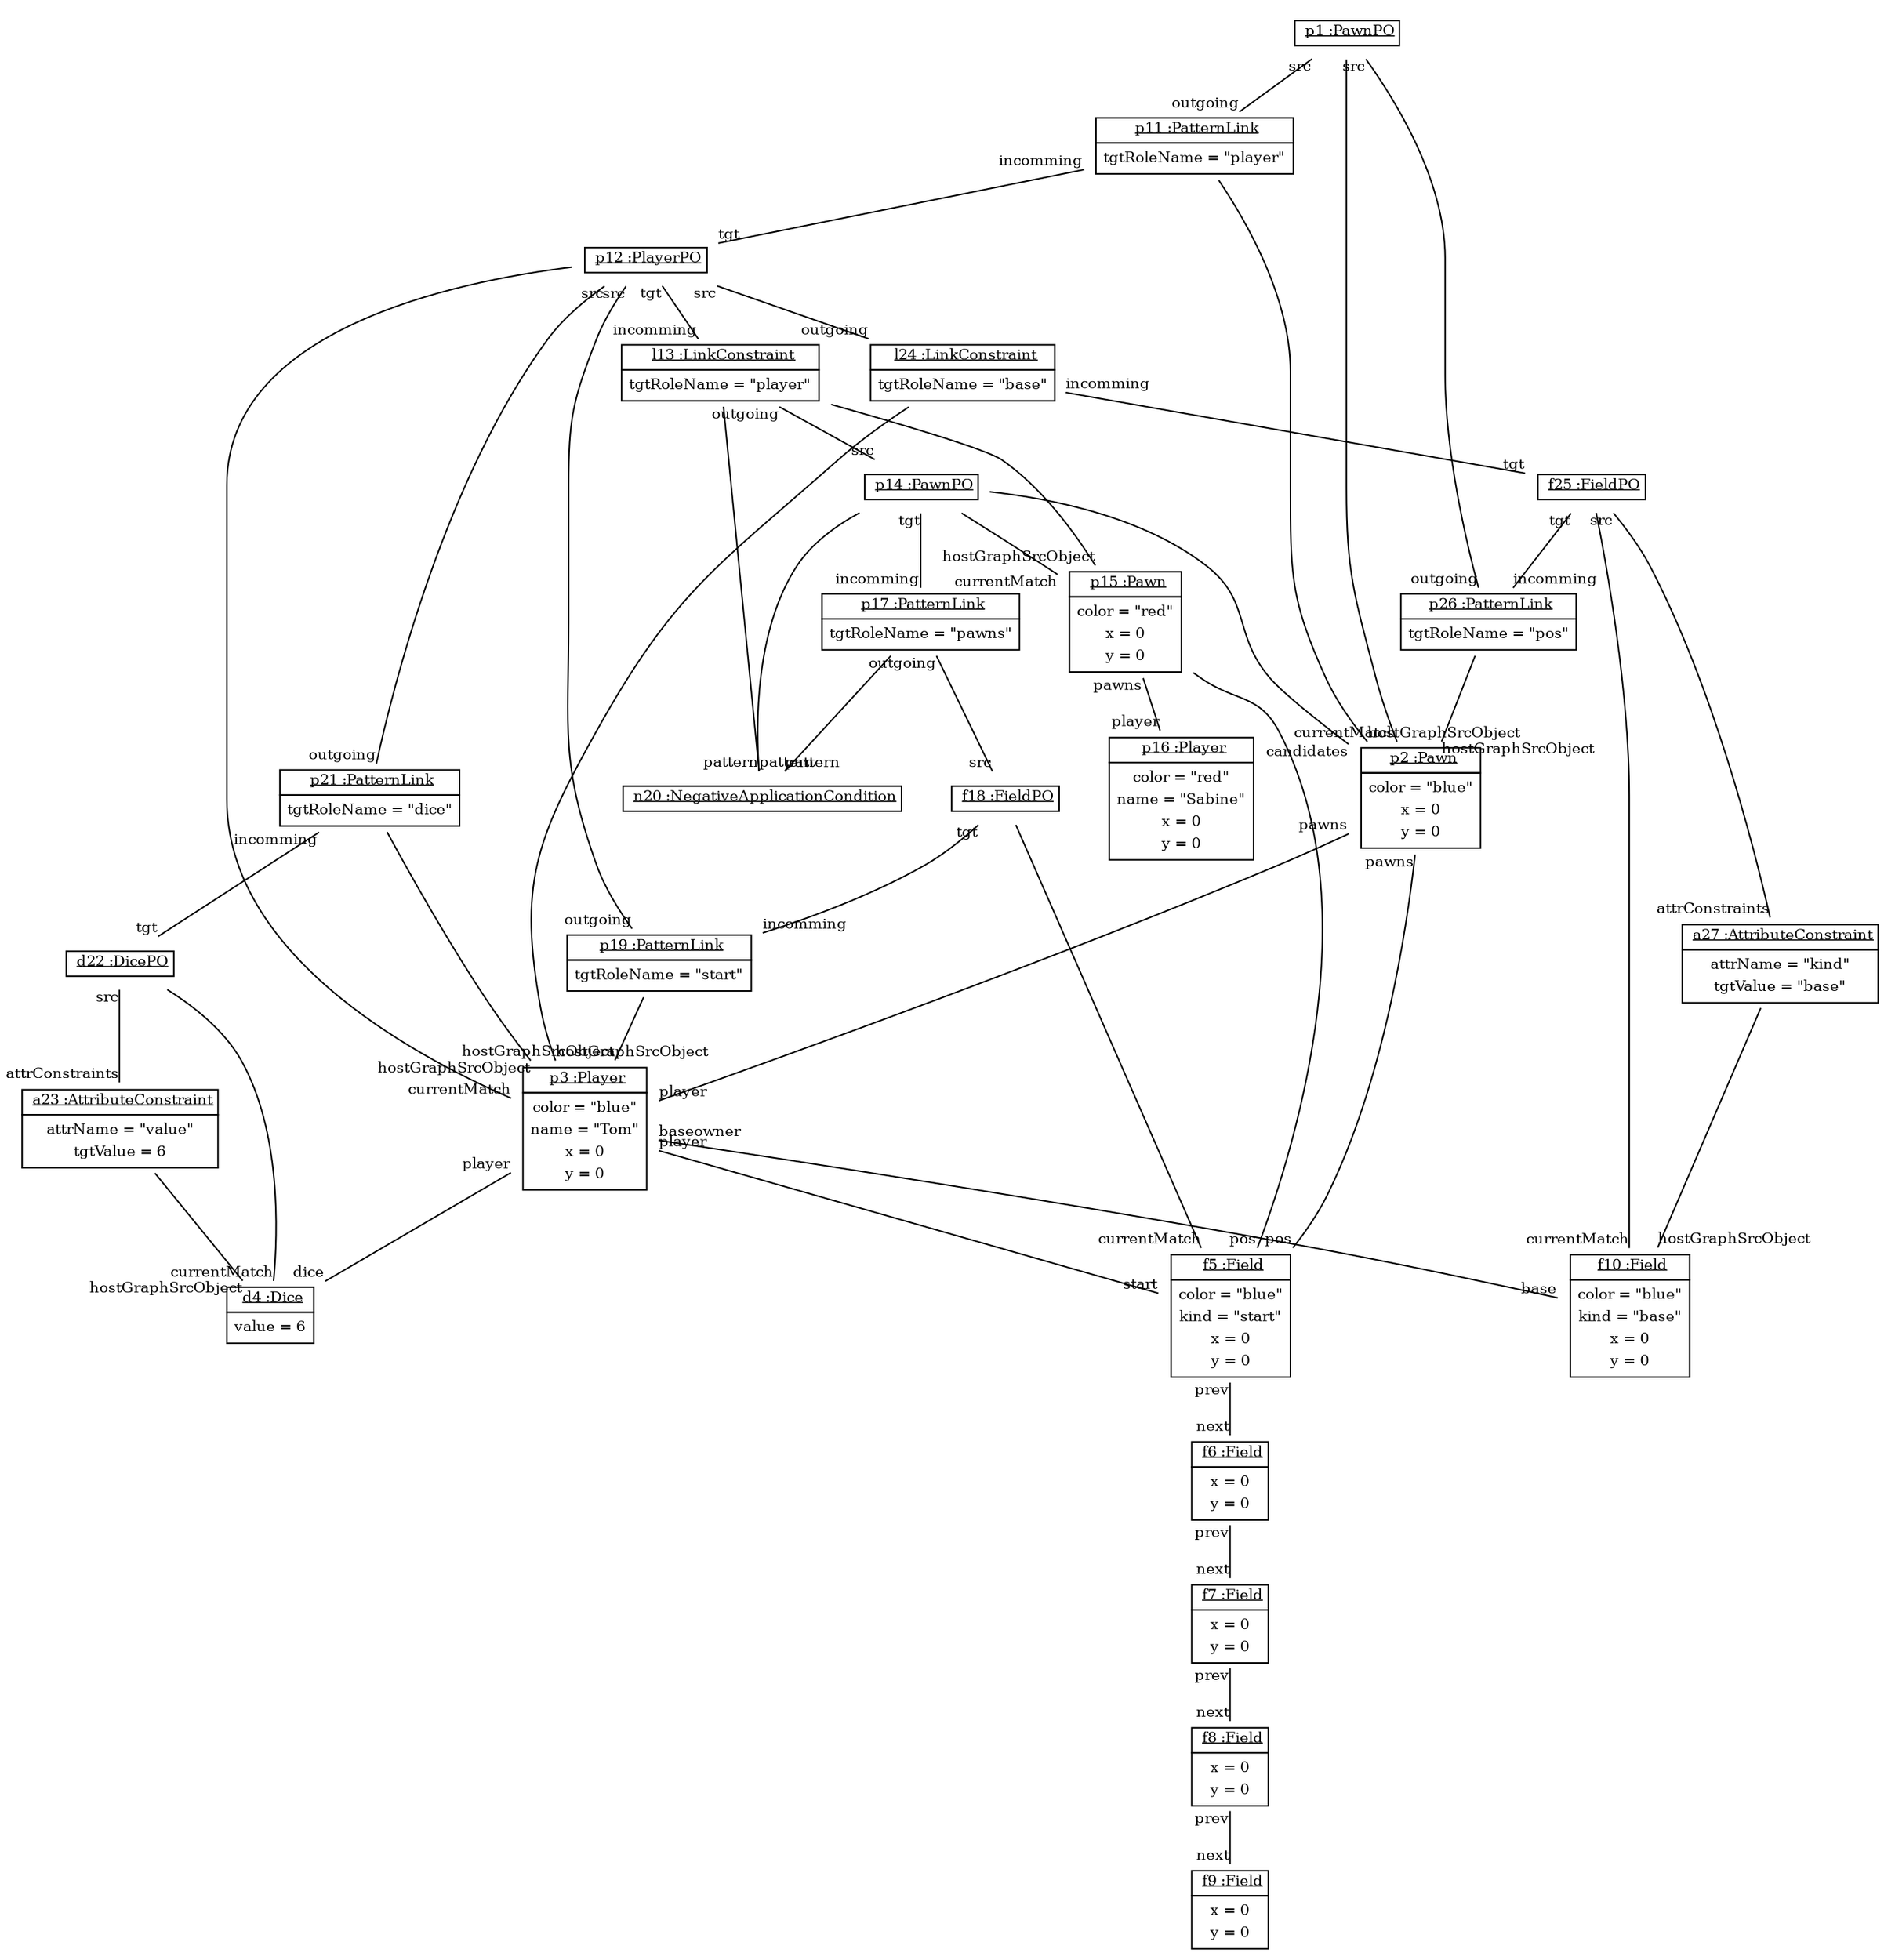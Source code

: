 graph ObjectDiagram {
   node [shape = none, fontsize = 10];
   edge [fontsize = 10];

p1 [label=<<table border='0' cellborder='1' cellspacing='0'> <tr> <td> <u>p1 :PawnPO</u></td></tr></table>>];
p2 [label=<<table border='0' cellborder='1' cellspacing='0'> <tr> <td> <u>p2 :Pawn</u></td></tr><tr><td><table border='0' cellborder='0' cellspacing='0'><tr><td>color = "blue"</td></tr><tr><td>x = 0</td></tr><tr><td>y = 0</td></tr></table></td></tr></table>>];
p3 [label=<<table border='0' cellborder='1' cellspacing='0'> <tr> <td> <u>p3 :Player</u></td></tr><tr><td><table border='0' cellborder='0' cellspacing='0'><tr><td>color = "blue"</td></tr><tr><td>name = "Tom"</td></tr><tr><td>x = 0</td></tr><tr><td>y = 0</td></tr></table></td></tr></table>>];
d4 [label=<<table border='0' cellborder='1' cellspacing='0'> <tr> <td> <u>d4 :Dice</u></td></tr><tr><td><table border='0' cellborder='0' cellspacing='0'><tr><td>value = 6</td></tr></table></td></tr></table>>];
f5 [label=<<table border='0' cellborder='1' cellspacing='0'> <tr> <td> <u>f5 :Field</u></td></tr><tr><td><table border='0' cellborder='0' cellspacing='0'><tr><td>color = "blue"</td></tr><tr><td>kind = "start"</td></tr><tr><td>x = 0</td></tr><tr><td>y = 0</td></tr></table></td></tr></table>>];
f6 [label=<<table border='0' cellborder='1' cellspacing='0'> <tr> <td> <u>f6 :Field</u></td></tr><tr><td><table border='0' cellborder='0' cellspacing='0'><tr><td>x = 0</td></tr><tr><td>y = 0</td></tr></table></td></tr></table>>];
f7 [label=<<table border='0' cellborder='1' cellspacing='0'> <tr> <td> <u>f7 :Field</u></td></tr><tr><td><table border='0' cellborder='0' cellspacing='0'><tr><td>x = 0</td></tr><tr><td>y = 0</td></tr></table></td></tr></table>>];
f8 [label=<<table border='0' cellborder='1' cellspacing='0'> <tr> <td> <u>f8 :Field</u></td></tr><tr><td><table border='0' cellborder='0' cellspacing='0'><tr><td>x = 0</td></tr><tr><td>y = 0</td></tr></table></td></tr></table>>];
f9 [label=<<table border='0' cellborder='1' cellspacing='0'> <tr> <td> <u>f9 :Field</u></td></tr><tr><td><table border='0' cellborder='0' cellspacing='0'><tr><td>x = 0</td></tr><tr><td>y = 0</td></tr></table></td></tr></table>>];
f10 [label=<<table border='0' cellborder='1' cellspacing='0'> <tr> <td> <u>f10 :Field</u></td></tr><tr><td><table border='0' cellborder='0' cellspacing='0'><tr><td>color = "blue"</td></tr><tr><td>kind = "base"</td></tr><tr><td>x = 0</td></tr><tr><td>y = 0</td></tr></table></td></tr></table>>];
p11 [label=<<table border='0' cellborder='1' cellspacing='0'> <tr> <td> <u>p11 :PatternLink</u></td></tr><tr><td><table border='0' cellborder='0' cellspacing='0'><tr><td>tgtRoleName = "player"</td></tr></table></td></tr></table>>];
p12 [label=<<table border='0' cellborder='1' cellspacing='0'> <tr> <td> <u>p12 :PlayerPO</u></td></tr></table>>];
l13 [label=<<table border='0' cellborder='1' cellspacing='0'> <tr> <td> <u>l13 :LinkConstraint</u></td></tr><tr><td><table border='0' cellborder='0' cellspacing='0'><tr><td>tgtRoleName = "player"</td></tr></table></td></tr></table>>];
p14 [label=<<table border='0' cellborder='1' cellspacing='0'> <tr> <td> <u>p14 :PawnPO</u></td></tr></table>>];
p15 [label=<<table border='0' cellborder='1' cellspacing='0'> <tr> <td> <u>p15 :Pawn</u></td></tr><tr><td><table border='0' cellborder='0' cellspacing='0'><tr><td>color = "red"</td></tr><tr><td>x = 0</td></tr><tr><td>y = 0</td></tr></table></td></tr></table>>];
p16 [label=<<table border='0' cellborder='1' cellspacing='0'> <tr> <td> <u>p16 :Player</u></td></tr><tr><td><table border='0' cellborder='0' cellspacing='0'><tr><td>color = "red"</td></tr><tr><td>name = "Sabine"</td></tr><tr><td>x = 0</td></tr><tr><td>y = 0</td></tr></table></td></tr></table>>];
p17 [label=<<table border='0' cellborder='1' cellspacing='0'> <tr> <td> <u>p17 :PatternLink</u></td></tr><tr><td><table border='0' cellborder='0' cellspacing='0'><tr><td>tgtRoleName = "pawns"</td></tr></table></td></tr></table>>];
f18 [label=<<table border='0' cellborder='1' cellspacing='0'> <tr> <td> <u>f18 :FieldPO</u></td></tr></table>>];
p19 [label=<<table border='0' cellborder='1' cellspacing='0'> <tr> <td> <u>p19 :PatternLink</u></td></tr><tr><td><table border='0' cellborder='0' cellspacing='0'><tr><td>tgtRoleName = "start"</td></tr></table></td></tr></table>>];
n20 [label=<<table border='0' cellborder='1' cellspacing='0'> <tr> <td> <u>n20 :NegativeApplicationCondition</u></td></tr></table>>];
p21 [label=<<table border='0' cellborder='1' cellspacing='0'> <tr> <td> <u>p21 :PatternLink</u></td></tr><tr><td><table border='0' cellborder='0' cellspacing='0'><tr><td>tgtRoleName = "dice"</td></tr></table></td></tr></table>>];
d22 [label=<<table border='0' cellborder='1' cellspacing='0'> <tr> <td> <u>d22 :DicePO</u></td></tr></table>>];
a23 [label=<<table border='0' cellborder='1' cellspacing='0'> <tr> <td> <u>a23 :AttributeConstraint</u></td></tr><tr><td><table border='0' cellborder='0' cellspacing='0'><tr><td>attrName = "value"</td></tr><tr><td>tgtValue = 6</td></tr></table></td></tr></table>>];
l24 [label=<<table border='0' cellborder='1' cellspacing='0'> <tr> <td> <u>l24 :LinkConstraint</u></td></tr><tr><td><table border='0' cellborder='0' cellspacing='0'><tr><td>tgtRoleName = "base"</td></tr></table></td></tr></table>>];
f25 [label=<<table border='0' cellborder='1' cellspacing='0'> <tr> <td> <u>f25 :FieldPO</u></td></tr></table>>];
p26 [label=<<table border='0' cellborder='1' cellspacing='0'> <tr> <td> <u>p26 :PatternLink</u></td></tr><tr><td><table border='0' cellborder='0' cellspacing='0'><tr><td>tgtRoleName = "pos"</td></tr></table></td></tr></table>>];
a27 [label=<<table border='0' cellborder='1' cellspacing='0'> <tr> <td> <u>a27 :AttributeConstraint</u></td></tr><tr><td><table border='0' cellborder='0' cellspacing='0'><tr><td>attrName = "kind"</td></tr><tr><td>tgtValue = "base"</td></tr></table></td></tr></table>>];

a23 -- d4 [headlabel = "hostGraphSrcObject" taillabel = ""];
a27 -- f10 [headlabel = "hostGraphSrcObject" taillabel = ""];
d22 -- a23 [headlabel = "attrConstraints" taillabel = "src"];
d22 -- d4 [headlabel = "currentMatch" taillabel = ""];
f18 -- f5 [headlabel = "currentMatch" taillabel = ""];
f18 -- p19 [headlabel = "incomming" taillabel = "tgt"];
f25 -- a27 [headlabel = "attrConstraints" taillabel = "src"];
f25 -- f10 [headlabel = "currentMatch" taillabel = ""];
f25 -- p26 [headlabel = "incomming" taillabel = "tgt"];
f5 -- f6 [headlabel = "next" taillabel = "prev"];
f6 -- f7 [headlabel = "next" taillabel = "prev"];
f7 -- f8 [headlabel = "next" taillabel = "prev"];
f8 -- f9 [headlabel = "next" taillabel = "prev"];
l13 -- n20 [headlabel = "pattern" taillabel = ""];
l13 -- p14 [headlabel = "src" taillabel = "outgoing"];
l13 -- p15 [headlabel = "hostGraphSrcObject" taillabel = ""];
l24 -- f25 [headlabel = "tgt" taillabel = "incomming"];
l24 -- p3 [headlabel = "hostGraphSrcObject" taillabel = ""];
p11 -- p12 [headlabel = "tgt" taillabel = "incomming"];
p11 -- p2 [headlabel = "hostGraphSrcObject" taillabel = ""];
p12 -- l13 [headlabel = "incomming" taillabel = "tgt"];
p12 -- l24 [headlabel = "outgoing" taillabel = "src"];
p12 -- p19 [headlabel = "outgoing" taillabel = "src"];
p12 -- p21 [headlabel = "outgoing" taillabel = "src"];
p12 -- p3 [headlabel = "currentMatch" taillabel = ""];
p14 -- n20 [headlabel = "pattern" taillabel = ""];
p14 -- p15 [headlabel = "currentMatch" taillabel = ""];
p14 -- p17 [headlabel = "incomming" taillabel = "tgt"];
p14 -- p2 [headlabel = "candidates" taillabel = ""];
p15 -- f5 [headlabel = "pos" taillabel = ""];
p15 -- p16 [headlabel = "player" taillabel = "pawns"];
p17 -- f18 [headlabel = "src" taillabel = "outgoing"];
p17 -- n20 [headlabel = "pattern" taillabel = ""];
p19 -- p3 [headlabel = "hostGraphSrcObject" taillabel = ""];
p1 -- p11 [headlabel = "outgoing" taillabel = "src"];
p1 -- p2 [headlabel = "currentMatch" taillabel = ""];
p1 -- p26 [headlabel = "outgoing" taillabel = "src"];
p21 -- d22 [headlabel = "tgt" taillabel = "incomming"];
p21 -- p3 [headlabel = "hostGraphSrcObject" taillabel = ""];
p26 -- p2 [headlabel = "hostGraphSrcObject" taillabel = ""];
p2 -- f5 [headlabel = "pos" taillabel = "pawns"];
p2 -- p3 [headlabel = "player" taillabel = "pawns"];
p3 -- d4 [headlabel = "dice" taillabel = "player"];
p3 -- f10 [headlabel = "base" taillabel = "baseowner"];
p3 -- f5 [headlabel = "start" taillabel = "player"];
}
